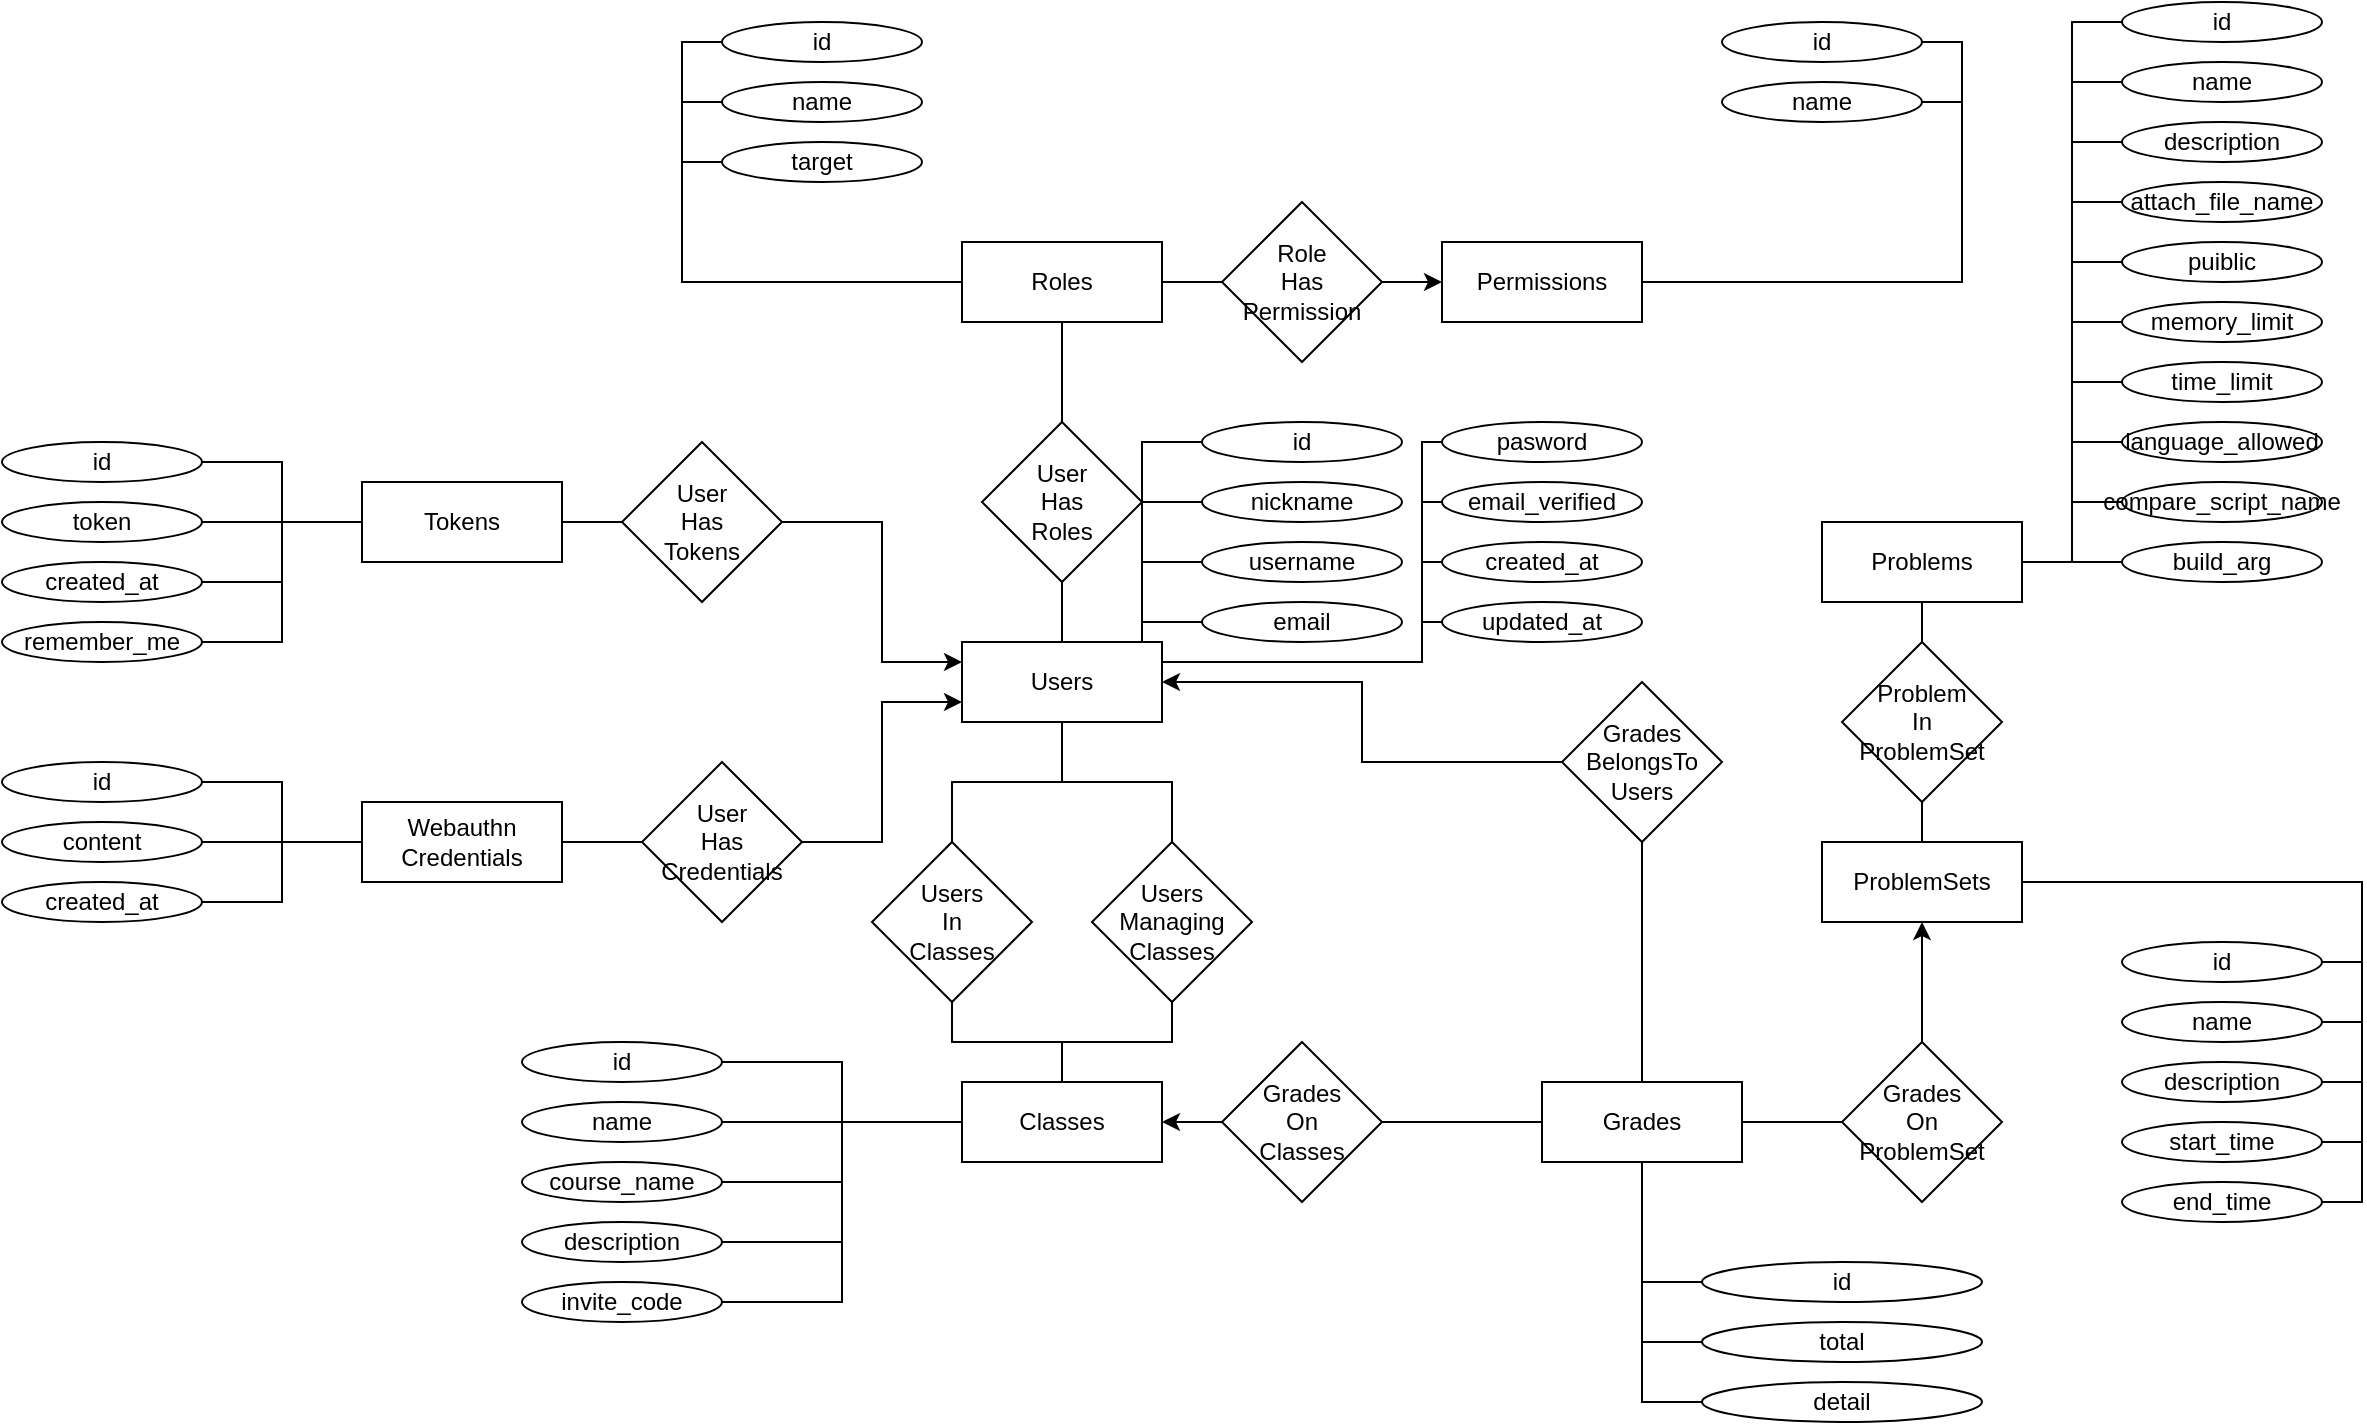 <mxfile version="15.7.3" type="device"><diagram id="7ElkPXCqsw9GalQeH-A1" name="Page-1"><mxGraphModel dx="1417" dy="912" grid="1" gridSize="10" guides="1" tooltips="1" connect="1" arrows="1" fold="1" page="1" pageScale="1" pageWidth="827" pageHeight="1169" math="0" shadow="0"><root><mxCell id="0"/><mxCell id="1" parent="0"/><mxCell id="OYt9u_9xjLAlxOfr2Ssf-31" style="edgeStyle=orthogonalEdgeStyle;rounded=0;orthogonalLoop=1;jettySize=auto;html=1;endArrow=none;endFill=0;" parent="1" source="OYt9u_9xjLAlxOfr2Ssf-1" target="OYt9u_9xjLAlxOfr2Ssf-29" edge="1"><mxGeometry relative="1" as="geometry"/></mxCell><mxCell id="OYt9u_9xjLAlxOfr2Ssf-32" style="edgeStyle=orthogonalEdgeStyle;rounded=0;orthogonalLoop=1;jettySize=auto;html=1;endArrow=none;endFill=0;" parent="1" source="OYt9u_9xjLAlxOfr2Ssf-1" target="OYt9u_9xjLAlxOfr2Ssf-30" edge="1"><mxGeometry relative="1" as="geometry"/></mxCell><mxCell id="OYt9u_9xjLAlxOfr2Ssf-41" style="edgeStyle=orthogonalEdgeStyle;rounded=0;orthogonalLoop=1;jettySize=auto;html=1;endArrow=none;endFill=0;" parent="1" source="OYt9u_9xjLAlxOfr2Ssf-1" target="OYt9u_9xjLAlxOfr2Ssf-12" edge="1"><mxGeometry relative="1" as="geometry"/></mxCell><mxCell id="OYt9u_9xjLAlxOfr2Ssf-44" style="edgeStyle=orthogonalEdgeStyle;rounded=0;orthogonalLoop=1;jettySize=auto;html=1;entryX=1;entryY=0.5;entryDx=0;entryDy=0;endArrow=none;endFill=0;exitX=1;exitY=0.75;exitDx=0;exitDy=0;startArrow=classic;startFill=1;" parent="1" source="OYt9u_9xjLAlxOfr2Ssf-1" target="OYt9u_9xjLAlxOfr2Ssf-19" edge="1"><mxGeometry relative="1" as="geometry"><Array as="points"><mxPoint x="610" y="370"/><mxPoint x="610" y="300"/></Array></mxGeometry></mxCell><mxCell id="OYt9u_9xjLAlxOfr2Ssf-45" style="edgeStyle=orthogonalEdgeStyle;rounded=0;orthogonalLoop=1;jettySize=auto;html=1;entryX=1;entryY=0.5;entryDx=0;entryDy=0;endArrow=none;endFill=0;startArrow=classic;startFill=1;" parent="1" source="OYt9u_9xjLAlxOfr2Ssf-1" target="OYt9u_9xjLAlxOfr2Ssf-20" edge="1"><mxGeometry relative="1" as="geometry"><Array as="points"><mxPoint x="610" y="390"/><mxPoint x="610" y="460"/></Array></mxGeometry></mxCell><mxCell id="OYt9u_9xjLAlxOfr2Ssf-47" style="edgeStyle=orthogonalEdgeStyle;rounded=0;orthogonalLoop=1;jettySize=auto;html=1;startArrow=classic;startFill=1;endArrow=none;endFill=0;" parent="1" source="OYt9u_9xjLAlxOfr2Ssf-1" target="OYt9u_9xjLAlxOfr2Ssf-17" edge="1"><mxGeometry relative="1" as="geometry"/></mxCell><mxCell id="OYt9u_9xjLAlxOfr2Ssf-1" value="Users" style="rounded=0;whiteSpace=wrap;html=1;direction=west;" parent="1" vertex="1"><mxGeometry x="650" y="360" width="100" height="40" as="geometry"/></mxCell><mxCell id="OYt9u_9xjLAlxOfr2Ssf-28" style="edgeStyle=orthogonalEdgeStyle;rounded=0;orthogonalLoop=1;jettySize=auto;html=1;endArrow=none;endFill=0;startArrow=classic;startFill=1;" parent="1" source="OYt9u_9xjLAlxOfr2Ssf-2" target="OYt9u_9xjLAlxOfr2Ssf-16" edge="1"><mxGeometry relative="1" as="geometry"/></mxCell><mxCell id="OYt9u_9xjLAlxOfr2Ssf-2" value="Classes" style="rounded=0;whiteSpace=wrap;html=1;" parent="1" vertex="1"><mxGeometry x="650" y="580" width="100" height="40" as="geometry"/></mxCell><mxCell id="OYt9u_9xjLAlxOfr2Ssf-25" style="edgeStyle=orthogonalEdgeStyle;rounded=0;orthogonalLoop=1;jettySize=auto;html=1;endArrow=none;endFill=0;startArrow=classic;startFill=1;" parent="1" source="OYt9u_9xjLAlxOfr2Ssf-3" target="OYt9u_9xjLAlxOfr2Ssf-15" edge="1"><mxGeometry relative="1" as="geometry"/></mxCell><mxCell id="OYt9u_9xjLAlxOfr2Ssf-122" style="edgeStyle=orthogonalEdgeStyle;rounded=0;orthogonalLoop=1;jettySize=auto;html=1;entryX=0;entryY=0.5;entryDx=0;entryDy=0;startArrow=none;startFill=0;endArrow=none;endFill=0;" parent="1" source="OYt9u_9xjLAlxOfr2Ssf-3" target="OYt9u_9xjLAlxOfr2Ssf-114" edge="1"><mxGeometry relative="1" as="geometry"/></mxCell><mxCell id="OYt9u_9xjLAlxOfr2Ssf-123" style="edgeStyle=orthogonalEdgeStyle;rounded=0;orthogonalLoop=1;jettySize=auto;html=1;entryX=0;entryY=0.5;entryDx=0;entryDy=0;startArrow=none;startFill=0;endArrow=none;endFill=0;" parent="1" source="OYt9u_9xjLAlxOfr2Ssf-3" target="OYt9u_9xjLAlxOfr2Ssf-115" edge="1"><mxGeometry relative="1" as="geometry"/></mxCell><mxCell id="OYt9u_9xjLAlxOfr2Ssf-124" style="edgeStyle=orthogonalEdgeStyle;rounded=0;orthogonalLoop=1;jettySize=auto;html=1;entryX=0;entryY=0.5;entryDx=0;entryDy=0;startArrow=none;startFill=0;endArrow=none;endFill=0;" parent="1" source="OYt9u_9xjLAlxOfr2Ssf-3" target="OYt9u_9xjLAlxOfr2Ssf-117" edge="1"><mxGeometry relative="1" as="geometry"/></mxCell><mxCell id="OYt9u_9xjLAlxOfr2Ssf-125" style="edgeStyle=orthogonalEdgeStyle;rounded=0;orthogonalLoop=1;jettySize=auto;html=1;entryX=0;entryY=0.5;entryDx=0;entryDy=0;startArrow=none;startFill=0;endArrow=none;endFill=0;" parent="1" source="OYt9u_9xjLAlxOfr2Ssf-3" target="OYt9u_9xjLAlxOfr2Ssf-118" edge="1"><mxGeometry relative="1" as="geometry"/></mxCell><mxCell id="OYt9u_9xjLAlxOfr2Ssf-126" style="edgeStyle=orthogonalEdgeStyle;rounded=0;orthogonalLoop=1;jettySize=auto;html=1;entryX=0;entryY=0.5;entryDx=0;entryDy=0;startArrow=none;startFill=0;endArrow=none;endFill=0;" parent="1" source="OYt9u_9xjLAlxOfr2Ssf-3" target="OYt9u_9xjLAlxOfr2Ssf-121" edge="1"><mxGeometry relative="1" as="geometry"/></mxCell><mxCell id="OYt9u_9xjLAlxOfr2Ssf-3" value="ProblemSets" style="rounded=0;whiteSpace=wrap;html=1;" parent="1" vertex="1"><mxGeometry x="1080" y="460" width="100" height="40" as="geometry"/></mxCell><mxCell id="OYt9u_9xjLAlxOfr2Ssf-42" style="edgeStyle=orthogonalEdgeStyle;rounded=0;orthogonalLoop=1;jettySize=auto;html=1;endArrow=none;endFill=0;" parent="1" source="OYt9u_9xjLAlxOfr2Ssf-4" target="OYt9u_9xjLAlxOfr2Ssf-13" edge="1"><mxGeometry relative="1" as="geometry"/></mxCell><mxCell id="OYt9u_9xjLAlxOfr2Ssf-65" style="edgeStyle=orthogonalEdgeStyle;rounded=0;orthogonalLoop=1;jettySize=auto;html=1;entryX=1;entryY=0.5;entryDx=0;entryDy=0;startArrow=none;startFill=0;endArrow=none;endFill=0;" parent="1" source="OYt9u_9xjLAlxOfr2Ssf-4" target="OYt9u_9xjLAlxOfr2Ssf-62" edge="1"><mxGeometry relative="1" as="geometry"/></mxCell><mxCell id="OYt9u_9xjLAlxOfr2Ssf-66" style="edgeStyle=orthogonalEdgeStyle;rounded=0;orthogonalLoop=1;jettySize=auto;html=1;entryX=1;entryY=0.5;entryDx=0;entryDy=0;startArrow=none;startFill=0;endArrow=none;endFill=0;" parent="1" source="OYt9u_9xjLAlxOfr2Ssf-4" target="OYt9u_9xjLAlxOfr2Ssf-63" edge="1"><mxGeometry relative="1" as="geometry"/></mxCell><mxCell id="OYt9u_9xjLAlxOfr2Ssf-67" style="edgeStyle=orthogonalEdgeStyle;rounded=0;orthogonalLoop=1;jettySize=auto;html=1;entryX=1;entryY=0.5;entryDx=0;entryDy=0;startArrow=none;startFill=0;endArrow=none;endFill=0;" parent="1" source="OYt9u_9xjLAlxOfr2Ssf-4" target="OYt9u_9xjLAlxOfr2Ssf-64" edge="1"><mxGeometry relative="1" as="geometry"/></mxCell><mxCell id="OYt9u_9xjLAlxOfr2Ssf-4" value="Roles" style="rounded=0;whiteSpace=wrap;html=1;" parent="1" vertex="1"><mxGeometry x="650" y="160" width="100" height="40" as="geometry"/></mxCell><mxCell id="OYt9u_9xjLAlxOfr2Ssf-73" style="edgeStyle=orthogonalEdgeStyle;rounded=0;orthogonalLoop=1;jettySize=auto;html=1;entryX=0;entryY=0.5;entryDx=0;entryDy=0;startArrow=none;startFill=0;endArrow=none;endFill=0;" parent="1" source="OYt9u_9xjLAlxOfr2Ssf-5" target="OYt9u_9xjLAlxOfr2Ssf-68" edge="1"><mxGeometry relative="1" as="geometry"/></mxCell><mxCell id="OYt9u_9xjLAlxOfr2Ssf-74" style="edgeStyle=orthogonalEdgeStyle;rounded=0;orthogonalLoop=1;jettySize=auto;html=1;entryX=0;entryY=0.5;entryDx=0;entryDy=0;startArrow=none;startFill=0;endArrow=none;endFill=0;" parent="1" source="OYt9u_9xjLAlxOfr2Ssf-5" target="OYt9u_9xjLAlxOfr2Ssf-69" edge="1"><mxGeometry relative="1" as="geometry"/></mxCell><mxCell id="OYt9u_9xjLAlxOfr2Ssf-5" value="Permissions" style="rounded=0;whiteSpace=wrap;html=1;" parent="1" vertex="1"><mxGeometry x="890" y="160" width="100" height="40" as="geometry"/></mxCell><mxCell id="OYt9u_9xjLAlxOfr2Ssf-54" style="edgeStyle=orthogonalEdgeStyle;rounded=0;orthogonalLoop=1;jettySize=auto;html=1;startArrow=none;startFill=0;endArrow=none;endFill=0;" parent="1" source="OYt9u_9xjLAlxOfr2Ssf-6" target="OYt9u_9xjLAlxOfr2Ssf-50" edge="1"><mxGeometry relative="1" as="geometry"/></mxCell><mxCell id="OYt9u_9xjLAlxOfr2Ssf-6" value="Tokens" style="rounded=0;whiteSpace=wrap;html=1;" parent="1" vertex="1"><mxGeometry x="350" y="280" width="100" height="40" as="geometry"/></mxCell><mxCell id="OYt9u_9xjLAlxOfr2Ssf-7" value="Webauthn Credentials" style="rounded=0;whiteSpace=wrap;html=1;" parent="1" vertex="1"><mxGeometry x="350" y="440" width="100" height="40" as="geometry"/></mxCell><mxCell id="OYt9u_9xjLAlxOfr2Ssf-8" value="Grades" style="rounded=0;whiteSpace=wrap;html=1;" parent="1" vertex="1"><mxGeometry x="940" y="580" width="100" height="40" as="geometry"/></mxCell><mxCell id="OYt9u_9xjLAlxOfr2Ssf-11" value="Problems" style="rounded=0;whiteSpace=wrap;html=1;" parent="1" vertex="1"><mxGeometry x="1080" y="300" width="100" height="40" as="geometry"/></mxCell><mxCell id="OYt9u_9xjLAlxOfr2Ssf-40" style="edgeStyle=orthogonalEdgeStyle;rounded=0;orthogonalLoop=1;jettySize=auto;html=1;endArrow=none;endFill=0;" parent="1" source="OYt9u_9xjLAlxOfr2Ssf-12" target="OYt9u_9xjLAlxOfr2Ssf-4" edge="1"><mxGeometry relative="1" as="geometry"/></mxCell><mxCell id="OYt9u_9xjLAlxOfr2Ssf-12" value="User&lt;br&gt;Has&lt;br&gt;Roles" style="rhombus;whiteSpace=wrap;html=1;" parent="1" vertex="1"><mxGeometry x="660" y="250" width="80" height="80" as="geometry"/></mxCell><mxCell id="OYt9u_9xjLAlxOfr2Ssf-43" style="edgeStyle=orthogonalEdgeStyle;rounded=0;orthogonalLoop=1;jettySize=auto;html=1;endArrow=classic;endFill=1;" parent="1" source="OYt9u_9xjLAlxOfr2Ssf-13" target="OYt9u_9xjLAlxOfr2Ssf-5" edge="1"><mxGeometry relative="1" as="geometry"/></mxCell><mxCell id="OYt9u_9xjLAlxOfr2Ssf-13" value="Role&lt;br&gt;Has&lt;br&gt;Permission" style="rhombus;whiteSpace=wrap;html=1;" parent="1" vertex="1"><mxGeometry x="780" y="140" width="80" height="80" as="geometry"/></mxCell><mxCell id="OYt9u_9xjLAlxOfr2Ssf-22" style="edgeStyle=orthogonalEdgeStyle;rounded=0;orthogonalLoop=1;jettySize=auto;html=1;exitX=0.5;exitY=0;exitDx=0;exitDy=0;entryX=0.5;entryY=1;entryDx=0;entryDy=0;strokeColor=none;endArrow=none;endFill=0;" parent="1" source="OYt9u_9xjLAlxOfr2Ssf-14" target="OYt9u_9xjLAlxOfr2Ssf-11" edge="1"><mxGeometry relative="1" as="geometry"/></mxCell><mxCell id="OYt9u_9xjLAlxOfr2Ssf-23" style="edgeStyle=orthogonalEdgeStyle;rounded=0;orthogonalLoop=1;jettySize=auto;html=1;endArrow=none;endFill=0;" parent="1" source="OYt9u_9xjLAlxOfr2Ssf-14" target="OYt9u_9xjLAlxOfr2Ssf-11" edge="1"><mxGeometry relative="1" as="geometry"/></mxCell><mxCell id="OYt9u_9xjLAlxOfr2Ssf-24" style="edgeStyle=orthogonalEdgeStyle;rounded=0;orthogonalLoop=1;jettySize=auto;html=1;endArrow=none;endFill=0;" parent="1" source="OYt9u_9xjLAlxOfr2Ssf-14" target="OYt9u_9xjLAlxOfr2Ssf-3" edge="1"><mxGeometry relative="1" as="geometry"/></mxCell><mxCell id="OYt9u_9xjLAlxOfr2Ssf-14" value="Problem&lt;br&gt;In&lt;br&gt;ProblemSet" style="rhombus;whiteSpace=wrap;html=1;" parent="1" vertex="1"><mxGeometry x="1090" y="360" width="80" height="80" as="geometry"/></mxCell><mxCell id="OYt9u_9xjLAlxOfr2Ssf-26" style="edgeStyle=orthogonalEdgeStyle;rounded=0;orthogonalLoop=1;jettySize=auto;html=1;endArrow=none;endFill=0;entryX=1;entryY=0.5;entryDx=0;entryDy=0;" parent="1" source="OYt9u_9xjLAlxOfr2Ssf-15" target="OYt9u_9xjLAlxOfr2Ssf-8" edge="1"><mxGeometry relative="1" as="geometry"><mxPoint x="1080" y="600" as="targetPoint"/></mxGeometry></mxCell><mxCell id="OYt9u_9xjLAlxOfr2Ssf-15" value="Grades&lt;br&gt;On&lt;br&gt;ProblemSet" style="rhombus;whiteSpace=wrap;html=1;" parent="1" vertex="1"><mxGeometry x="1090" y="560" width="80" height="80" as="geometry"/></mxCell><mxCell id="OYt9u_9xjLAlxOfr2Ssf-27" style="edgeStyle=orthogonalEdgeStyle;rounded=0;orthogonalLoop=1;jettySize=auto;html=1;endArrow=none;endFill=0;" parent="1" source="OYt9u_9xjLAlxOfr2Ssf-16" target="OYt9u_9xjLAlxOfr2Ssf-8" edge="1"><mxGeometry relative="1" as="geometry"/></mxCell><mxCell id="OYt9u_9xjLAlxOfr2Ssf-16" value="Grades&lt;br&gt;On&lt;br&gt;Classes" style="rhombus;whiteSpace=wrap;html=1;" parent="1" vertex="1"><mxGeometry x="780" y="560" width="80" height="80" as="geometry"/></mxCell><mxCell id="OYt9u_9xjLAlxOfr2Ssf-36" style="edgeStyle=orthogonalEdgeStyle;rounded=0;orthogonalLoop=1;jettySize=auto;html=1;endArrow=none;endFill=0;" parent="1" source="OYt9u_9xjLAlxOfr2Ssf-17" target="OYt9u_9xjLAlxOfr2Ssf-8" edge="1"><mxGeometry relative="1" as="geometry"/></mxCell><mxCell id="OYt9u_9xjLAlxOfr2Ssf-17" value="Grades&lt;br&gt;BelongsTo&lt;br&gt;Users" style="rhombus;whiteSpace=wrap;html=1;" parent="1" vertex="1"><mxGeometry x="950" y="380" width="80" height="80" as="geometry"/></mxCell><mxCell id="OYt9u_9xjLAlxOfr2Ssf-38" style="edgeStyle=orthogonalEdgeStyle;rounded=0;orthogonalLoop=1;jettySize=auto;html=1;endArrow=none;endFill=0;" parent="1" source="OYt9u_9xjLAlxOfr2Ssf-19" target="OYt9u_9xjLAlxOfr2Ssf-6" edge="1"><mxGeometry relative="1" as="geometry"/></mxCell><mxCell id="OYt9u_9xjLAlxOfr2Ssf-19" value="User&lt;br&gt;Has&lt;br&gt;Tokens" style="rhombus;whiteSpace=wrap;html=1;" parent="1" vertex="1"><mxGeometry x="480" y="260" width="80" height="80" as="geometry"/></mxCell><mxCell id="OYt9u_9xjLAlxOfr2Ssf-39" style="edgeStyle=orthogonalEdgeStyle;rounded=0;orthogonalLoop=1;jettySize=auto;html=1;endArrow=none;endFill=0;" parent="1" source="OYt9u_9xjLAlxOfr2Ssf-20" target="OYt9u_9xjLAlxOfr2Ssf-7" edge="1"><mxGeometry relative="1" as="geometry"/></mxCell><mxCell id="OYt9u_9xjLAlxOfr2Ssf-20" value="User&lt;br&gt;Has&lt;br&gt;Credentials" style="rhombus;whiteSpace=wrap;html=1;" parent="1" vertex="1"><mxGeometry x="490" y="420" width="80" height="80" as="geometry"/></mxCell><mxCell id="OYt9u_9xjLAlxOfr2Ssf-33" style="edgeStyle=orthogonalEdgeStyle;rounded=0;orthogonalLoop=1;jettySize=auto;html=1;endArrow=none;endFill=0;" parent="1" source="OYt9u_9xjLAlxOfr2Ssf-29" target="OYt9u_9xjLAlxOfr2Ssf-2" edge="1"><mxGeometry relative="1" as="geometry"/></mxCell><mxCell id="OYt9u_9xjLAlxOfr2Ssf-29" value="Users&lt;br&gt;In&lt;br&gt;Classes" style="rhombus;whiteSpace=wrap;html=1;" parent="1" vertex="1"><mxGeometry x="605" y="460" width="80" height="80" as="geometry"/></mxCell><mxCell id="OYt9u_9xjLAlxOfr2Ssf-34" style="edgeStyle=orthogonalEdgeStyle;rounded=0;orthogonalLoop=1;jettySize=auto;html=1;endArrow=none;endFill=0;" parent="1" source="OYt9u_9xjLAlxOfr2Ssf-30" target="OYt9u_9xjLAlxOfr2Ssf-2" edge="1"><mxGeometry relative="1" as="geometry"/></mxCell><mxCell id="OYt9u_9xjLAlxOfr2Ssf-30" value="Users&lt;br&gt;Managing&lt;br&gt;Classes" style="rhombus;whiteSpace=wrap;html=1;" parent="1" vertex="1"><mxGeometry x="715" y="460" width="80" height="80" as="geometry"/></mxCell><mxCell id="OYt9u_9xjLAlxOfr2Ssf-83" style="edgeStyle=orthogonalEdgeStyle;rounded=0;orthogonalLoop=1;jettySize=auto;html=1;startArrow=none;startFill=0;endArrow=none;endFill=0;entryX=0.1;entryY=1;entryDx=0;entryDy=0;entryPerimeter=0;" parent="1" source="OYt9u_9xjLAlxOfr2Ssf-75" target="OYt9u_9xjLAlxOfr2Ssf-1" edge="1"><mxGeometry relative="1" as="geometry"><mxPoint x="743" y="361" as="targetPoint"/></mxGeometry></mxCell><mxCell id="OYt9u_9xjLAlxOfr2Ssf-86" style="edgeStyle=orthogonalEdgeStyle;rounded=0;orthogonalLoop=1;jettySize=auto;html=1;entryX=0.1;entryY=1.1;entryDx=0;entryDy=0;entryPerimeter=0;startArrow=none;startFill=0;endArrow=none;endFill=0;" parent="1" source="OYt9u_9xjLAlxOfr2Ssf-76" target="OYt9u_9xjLAlxOfr2Ssf-1" edge="1"><mxGeometry relative="1" as="geometry"/></mxCell><mxCell id="OYt9u_9xjLAlxOfr2Ssf-85" style="edgeStyle=orthogonalEdgeStyle;rounded=0;orthogonalLoop=1;jettySize=auto;html=1;entryX=0.1;entryY=1;entryDx=0;entryDy=0;entryPerimeter=0;startArrow=none;startFill=0;endArrow=none;endFill=0;" parent="1" source="OYt9u_9xjLAlxOfr2Ssf-77" target="OYt9u_9xjLAlxOfr2Ssf-1" edge="1"><mxGeometry relative="1" as="geometry"/></mxCell><mxCell id="OYt9u_9xjLAlxOfr2Ssf-87" style="edgeStyle=orthogonalEdgeStyle;rounded=0;orthogonalLoop=1;jettySize=auto;html=1;entryX=0.1;entryY=1.05;entryDx=0;entryDy=0;entryPerimeter=0;startArrow=none;startFill=0;endArrow=none;endFill=0;" parent="1" source="OYt9u_9xjLAlxOfr2Ssf-78" target="OYt9u_9xjLAlxOfr2Ssf-1" edge="1"><mxGeometry relative="1" as="geometry"><Array as="points"><mxPoint x="740" y="350"/></Array></mxGeometry></mxCell><mxCell id="OYt9u_9xjLAlxOfr2Ssf-92" style="edgeStyle=orthogonalEdgeStyle;rounded=0;orthogonalLoop=1;jettySize=auto;html=1;entryX=0;entryY=0.75;entryDx=0;entryDy=0;startArrow=none;startFill=0;endArrow=none;endFill=0;" parent="1" source="OYt9u_9xjLAlxOfr2Ssf-79" target="OYt9u_9xjLAlxOfr2Ssf-1" edge="1"><mxGeometry relative="1" as="geometry"><Array as="points"><mxPoint x="880" y="260"/><mxPoint x="880" y="370"/></Array></mxGeometry></mxCell><mxCell id="OYt9u_9xjLAlxOfr2Ssf-91" style="edgeStyle=orthogonalEdgeStyle;rounded=0;orthogonalLoop=1;jettySize=auto;html=1;entryX=0;entryY=0.75;entryDx=0;entryDy=0;startArrow=none;startFill=0;endArrow=none;endFill=0;" parent="1" source="OYt9u_9xjLAlxOfr2Ssf-80" target="OYt9u_9xjLAlxOfr2Ssf-1" edge="1"><mxGeometry relative="1" as="geometry"><Array as="points"><mxPoint x="880" y="290"/><mxPoint x="880" y="370"/></Array></mxGeometry></mxCell><mxCell id="OYt9u_9xjLAlxOfr2Ssf-94" style="edgeStyle=orthogonalEdgeStyle;rounded=0;orthogonalLoop=1;jettySize=auto;html=1;entryX=0;entryY=0.75;entryDx=0;entryDy=0;startArrow=none;startFill=0;endArrow=none;endFill=0;" parent="1" source="OYt9u_9xjLAlxOfr2Ssf-81" target="OYt9u_9xjLAlxOfr2Ssf-1" edge="1"><mxGeometry relative="1" as="geometry"><Array as="points"><mxPoint x="880" y="320"/><mxPoint x="880" y="370"/></Array></mxGeometry></mxCell><mxCell id="OYt9u_9xjLAlxOfr2Ssf-95" style="edgeStyle=orthogonalEdgeStyle;rounded=0;orthogonalLoop=1;jettySize=auto;html=1;entryX=0;entryY=0.75;entryDx=0;entryDy=0;startArrow=none;startFill=0;endArrow=none;endFill=0;" parent="1" source="OYt9u_9xjLAlxOfr2Ssf-82" target="OYt9u_9xjLAlxOfr2Ssf-1" edge="1"><mxGeometry relative="1" as="geometry"><Array as="points"><mxPoint x="880" y="350"/><mxPoint x="880" y="370"/></Array></mxGeometry></mxCell><mxCell id="OYt9u_9xjLAlxOfr2Ssf-103" style="edgeStyle=orthogonalEdgeStyle;rounded=0;orthogonalLoop=1;jettySize=auto;html=1;startArrow=none;startFill=0;endArrow=none;endFill=0;" parent="1" source="OYt9u_9xjLAlxOfr2Ssf-97" target="OYt9u_9xjLAlxOfr2Ssf-2" edge="1"><mxGeometry relative="1" as="geometry"/></mxCell><mxCell id="OYt9u_9xjLAlxOfr2Ssf-104" style="edgeStyle=orthogonalEdgeStyle;rounded=0;orthogonalLoop=1;jettySize=auto;html=1;startArrow=none;startFill=0;endArrow=none;endFill=0;" parent="1" source="OYt9u_9xjLAlxOfr2Ssf-98" target="OYt9u_9xjLAlxOfr2Ssf-2" edge="1"><mxGeometry relative="1" as="geometry"/></mxCell><mxCell id="OYt9u_9xjLAlxOfr2Ssf-111" style="edgeStyle=orthogonalEdgeStyle;rounded=0;orthogonalLoop=1;jettySize=auto;html=1;exitX=1;exitY=0.5;exitDx=0;exitDy=0;entryX=0.5;entryY=1;entryDx=0;entryDy=0;startArrow=none;startFill=0;endArrow=none;endFill=0;" parent="1" source="OYt9u_9xjLAlxOfr2Ssf-107" target="OYt9u_9xjLAlxOfr2Ssf-8" edge="1"><mxGeometry relative="1" as="geometry"/></mxCell><mxCell id="OYt9u_9xjLAlxOfr2Ssf-112" style="edgeStyle=orthogonalEdgeStyle;rounded=0;orthogonalLoop=1;jettySize=auto;html=1;exitX=1;exitY=0.5;exitDx=0;exitDy=0;entryX=0.5;entryY=1;entryDx=0;entryDy=0;startArrow=none;startFill=0;endArrow=none;endFill=0;" parent="1" source="OYt9u_9xjLAlxOfr2Ssf-108" target="OYt9u_9xjLAlxOfr2Ssf-8" edge="1"><mxGeometry relative="1" as="geometry"/></mxCell><mxCell id="OYt9u_9xjLAlxOfr2Ssf-113" style="edgeStyle=orthogonalEdgeStyle;rounded=0;orthogonalLoop=1;jettySize=auto;html=1;exitX=1;exitY=0.5;exitDx=0;exitDy=0;startArrow=none;startFill=0;endArrow=none;endFill=0;" parent="1" source="OYt9u_9xjLAlxOfr2Ssf-109" target="OYt9u_9xjLAlxOfr2Ssf-8" edge="1"><mxGeometry relative="1" as="geometry"/></mxCell><mxCell id="OYt9u_9xjLAlxOfr2Ssf-150" style="edgeStyle=orthogonalEdgeStyle;rounded=0;orthogonalLoop=1;jettySize=auto;html=1;entryX=1;entryY=0.5;entryDx=0;entryDy=0;startArrow=none;startFill=0;endArrow=none;endFill=0;" parent="1" source="OYt9u_9xjLAlxOfr2Ssf-127" target="OYt9u_9xjLAlxOfr2Ssf-11" edge="1"><mxGeometry relative="1" as="geometry"/></mxCell><mxCell id="OYt9u_9xjLAlxOfr2Ssf-127" value="id" style="ellipse;whiteSpace=wrap;html=1;aspect=fixed;" parent="1" vertex="1"><mxGeometry x="1230" y="40" width="100" height="20" as="geometry"/></mxCell><mxCell id="OYt9u_9xjLAlxOfr2Ssf-159" style="edgeStyle=orthogonalEdgeStyle;rounded=0;orthogonalLoop=1;jettySize=auto;html=1;entryX=1;entryY=0.5;entryDx=0;entryDy=0;startArrow=none;startFill=0;endArrow=none;endFill=0;" parent="1" source="OYt9u_9xjLAlxOfr2Ssf-128" target="OYt9u_9xjLAlxOfr2Ssf-11" edge="1"><mxGeometry relative="1" as="geometry"/></mxCell><mxCell id="OYt9u_9xjLAlxOfr2Ssf-128" value="name" style="ellipse;whiteSpace=wrap;html=1;aspect=fixed;" parent="1" vertex="1"><mxGeometry x="1230" y="70" width="100" height="20" as="geometry"/></mxCell><mxCell id="OYt9u_9xjLAlxOfr2Ssf-158" style="edgeStyle=orthogonalEdgeStyle;rounded=0;orthogonalLoop=1;jettySize=auto;html=1;entryX=1;entryY=0.5;entryDx=0;entryDy=0;startArrow=none;startFill=0;endArrow=none;endFill=0;" parent="1" source="OYt9u_9xjLAlxOfr2Ssf-129" target="OYt9u_9xjLAlxOfr2Ssf-11" edge="1"><mxGeometry relative="1" as="geometry"/></mxCell><mxCell id="OYt9u_9xjLAlxOfr2Ssf-129" value="description" style="ellipse;whiteSpace=wrap;html=1;aspect=fixed;" parent="1" vertex="1"><mxGeometry x="1230" y="100" width="100" height="20" as="geometry"/></mxCell><mxCell id="OYt9u_9xjLAlxOfr2Ssf-141" style="edgeStyle=orthogonalEdgeStyle;rounded=0;orthogonalLoop=1;jettySize=auto;html=1;entryX=0;entryY=0.5;entryDx=0;entryDy=0;startArrow=none;startFill=0;endArrow=none;endFill=0;" parent="1" source="OYt9u_9xjLAlxOfr2Ssf-48" target="OYt9u_9xjLAlxOfr2Ssf-6" edge="1"><mxGeometry relative="1" as="geometry"/></mxCell><mxCell id="OYt9u_9xjLAlxOfr2Ssf-48" value="id" style="ellipse;whiteSpace=wrap;html=1;aspect=fixed;direction=west;" parent="1" vertex="1"><mxGeometry x="170" y="260" width="100" height="20" as="geometry"/></mxCell><mxCell id="OYt9u_9xjLAlxOfr2Ssf-50" value="token" style="ellipse;whiteSpace=wrap;html=1;aspect=fixed;direction=west;" parent="1" vertex="1"><mxGeometry x="170" y="290" width="100" height="20" as="geometry"/></mxCell><mxCell id="OYt9u_9xjLAlxOfr2Ssf-142" style="edgeStyle=orthogonalEdgeStyle;rounded=0;orthogonalLoop=1;jettySize=auto;html=1;entryX=0;entryY=0.5;entryDx=0;entryDy=0;startArrow=none;startFill=0;endArrow=none;endFill=0;" parent="1" source="OYt9u_9xjLAlxOfr2Ssf-51" target="OYt9u_9xjLAlxOfr2Ssf-6" edge="1"><mxGeometry relative="1" as="geometry"/></mxCell><mxCell id="OYt9u_9xjLAlxOfr2Ssf-51" value="created_at" style="ellipse;whiteSpace=wrap;html=1;aspect=fixed;direction=west;" parent="1" vertex="1"><mxGeometry x="170" y="320" width="100" height="20" as="geometry"/></mxCell><mxCell id="OYt9u_9xjLAlxOfr2Ssf-143" style="edgeStyle=orthogonalEdgeStyle;rounded=0;orthogonalLoop=1;jettySize=auto;html=1;startArrow=none;startFill=0;endArrow=none;endFill=0;" parent="1" source="OYt9u_9xjLAlxOfr2Ssf-59" target="OYt9u_9xjLAlxOfr2Ssf-7" edge="1"><mxGeometry relative="1" as="geometry"/></mxCell><mxCell id="OYt9u_9xjLAlxOfr2Ssf-59" value="id" style="ellipse;whiteSpace=wrap;html=1;aspect=fixed;direction=west;" parent="1" vertex="1"><mxGeometry x="170" y="420" width="100" height="20" as="geometry"/></mxCell><mxCell id="OYt9u_9xjLAlxOfr2Ssf-144" style="edgeStyle=orthogonalEdgeStyle;rounded=0;orthogonalLoop=1;jettySize=auto;html=1;startArrow=none;startFill=0;endArrow=none;endFill=0;" parent="1" source="OYt9u_9xjLAlxOfr2Ssf-60" target="OYt9u_9xjLAlxOfr2Ssf-7" edge="1"><mxGeometry relative="1" as="geometry"/></mxCell><mxCell id="OYt9u_9xjLAlxOfr2Ssf-60" value="content" style="ellipse;whiteSpace=wrap;html=1;aspect=fixed;direction=west;" parent="1" vertex="1"><mxGeometry x="170" y="450" width="100" height="20" as="geometry"/></mxCell><mxCell id="OYt9u_9xjLAlxOfr2Ssf-145" style="edgeStyle=orthogonalEdgeStyle;rounded=0;orthogonalLoop=1;jettySize=auto;html=1;entryX=0;entryY=0.5;entryDx=0;entryDy=0;startArrow=none;startFill=0;endArrow=none;endFill=0;" parent="1" source="OYt9u_9xjLAlxOfr2Ssf-61" target="OYt9u_9xjLAlxOfr2Ssf-7" edge="1"><mxGeometry relative="1" as="geometry"/></mxCell><mxCell id="OYt9u_9xjLAlxOfr2Ssf-61" value="created_at" style="ellipse;whiteSpace=wrap;html=1;aspect=fixed;direction=west;" parent="1" vertex="1"><mxGeometry x="170" y="480" width="100" height="20" as="geometry"/></mxCell><mxCell id="OYt9u_9xjLAlxOfr2Ssf-62" value="id" style="ellipse;whiteSpace=wrap;html=1;aspect=fixed;direction=west;" parent="1" vertex="1"><mxGeometry x="530" y="50" width="100" height="20" as="geometry"/></mxCell><mxCell id="OYt9u_9xjLAlxOfr2Ssf-63" value="name" style="ellipse;whiteSpace=wrap;html=1;aspect=fixed;direction=west;" parent="1" vertex="1"><mxGeometry x="530" y="80" width="100" height="20" as="geometry"/></mxCell><mxCell id="OYt9u_9xjLAlxOfr2Ssf-64" value="target" style="ellipse;whiteSpace=wrap;html=1;aspect=fixed;direction=west;" parent="1" vertex="1"><mxGeometry x="530" y="110" width="100" height="20" as="geometry"/></mxCell><mxCell id="OYt9u_9xjLAlxOfr2Ssf-68" value="id" style="ellipse;whiteSpace=wrap;html=1;aspect=fixed;direction=west;" parent="1" vertex="1"><mxGeometry x="1030" y="50" width="100" height="20" as="geometry"/></mxCell><mxCell id="OYt9u_9xjLAlxOfr2Ssf-69" value="name" style="ellipse;whiteSpace=wrap;html=1;aspect=fixed;direction=west;" parent="1" vertex="1"><mxGeometry x="1030" y="80" width="100" height="20" as="geometry"/></mxCell><mxCell id="OYt9u_9xjLAlxOfr2Ssf-75" value="id" style="ellipse;whiteSpace=wrap;html=1;aspect=fixed;direction=west;" parent="1" vertex="1"><mxGeometry x="770" y="250" width="100" height="20" as="geometry"/></mxCell><mxCell id="OYt9u_9xjLAlxOfr2Ssf-76" value="nickname" style="ellipse;whiteSpace=wrap;html=1;aspect=fixed;direction=west;" parent="1" vertex="1"><mxGeometry x="770" y="280" width="100" height="20" as="geometry"/></mxCell><mxCell id="OYt9u_9xjLAlxOfr2Ssf-77" value="username" style="ellipse;whiteSpace=wrap;html=1;aspect=fixed;direction=west;" parent="1" vertex="1"><mxGeometry x="770" y="310" width="100" height="20" as="geometry"/></mxCell><mxCell id="OYt9u_9xjLAlxOfr2Ssf-78" value="email" style="ellipse;whiteSpace=wrap;html=1;aspect=fixed;direction=west;" parent="1" vertex="1"><mxGeometry x="770" y="340" width="100" height="20" as="geometry"/></mxCell><mxCell id="OYt9u_9xjLAlxOfr2Ssf-79" value="pasword" style="ellipse;whiteSpace=wrap;html=1;aspect=fixed;direction=west;" parent="1" vertex="1"><mxGeometry x="890" y="250" width="100" height="20" as="geometry"/></mxCell><mxCell id="OYt9u_9xjLAlxOfr2Ssf-80" value="email_verified" style="ellipse;whiteSpace=wrap;html=1;aspect=fixed;direction=west;" parent="1" vertex="1"><mxGeometry x="890" y="280" width="100" height="20" as="geometry"/></mxCell><mxCell id="OYt9u_9xjLAlxOfr2Ssf-81" value="created_at" style="ellipse;whiteSpace=wrap;html=1;aspect=fixed;direction=west;" parent="1" vertex="1"><mxGeometry x="890" y="310" width="100" height="20" as="geometry"/></mxCell><mxCell id="OYt9u_9xjLAlxOfr2Ssf-82" value="updated_at" style="ellipse;whiteSpace=wrap;html=1;aspect=fixed;direction=west;" parent="1" vertex="1"><mxGeometry x="890" y="340" width="100" height="20" as="geometry"/></mxCell><mxCell id="OYt9u_9xjLAlxOfr2Ssf-148" style="edgeStyle=orthogonalEdgeStyle;rounded=0;orthogonalLoop=1;jettySize=auto;html=1;exitX=0;exitY=0.5;exitDx=0;exitDy=0;entryX=0;entryY=0.5;entryDx=0;entryDy=0;startArrow=none;startFill=0;endArrow=none;endFill=0;" parent="1" source="OYt9u_9xjLAlxOfr2Ssf-96" target="OYt9u_9xjLAlxOfr2Ssf-2" edge="1"><mxGeometry relative="1" as="geometry"/></mxCell><mxCell id="OYt9u_9xjLAlxOfr2Ssf-96" value="id" style="ellipse;whiteSpace=wrap;html=1;aspect=fixed;direction=west;" parent="1" vertex="1"><mxGeometry x="430" y="560" width="100" height="20" as="geometry"/></mxCell><mxCell id="OYt9u_9xjLAlxOfr2Ssf-97" value="name" style="ellipse;whiteSpace=wrap;html=1;aspect=fixed;direction=west;" parent="1" vertex="1"><mxGeometry x="430" y="590" width="100" height="20" as="geometry"/></mxCell><mxCell id="OYt9u_9xjLAlxOfr2Ssf-98" value="course_name" style="ellipse;whiteSpace=wrap;html=1;aspect=fixed;direction=west;" parent="1" vertex="1"><mxGeometry x="430" y="620" width="100" height="20" as="geometry"/></mxCell><mxCell id="OYt9u_9xjLAlxOfr2Ssf-147" style="edgeStyle=orthogonalEdgeStyle;rounded=0;orthogonalLoop=1;jettySize=auto;html=1;exitX=0;exitY=0.5;exitDx=0;exitDy=0;entryX=0;entryY=0.5;entryDx=0;entryDy=0;startArrow=none;startFill=0;endArrow=none;endFill=0;" parent="1" source="OYt9u_9xjLAlxOfr2Ssf-99" target="OYt9u_9xjLAlxOfr2Ssf-2" edge="1"><mxGeometry relative="1" as="geometry"/></mxCell><mxCell id="OYt9u_9xjLAlxOfr2Ssf-99" value="description" style="ellipse;whiteSpace=wrap;html=1;aspect=fixed;direction=west;" parent="1" vertex="1"><mxGeometry x="430" y="650" width="100" height="20" as="geometry"/></mxCell><mxCell id="OYt9u_9xjLAlxOfr2Ssf-146" style="edgeStyle=orthogonalEdgeStyle;rounded=0;orthogonalLoop=1;jettySize=auto;html=1;exitX=0;exitY=0.5;exitDx=0;exitDy=0;entryX=0;entryY=0.5;entryDx=0;entryDy=0;startArrow=none;startFill=0;endArrow=none;endFill=0;" parent="1" source="OYt9u_9xjLAlxOfr2Ssf-101" target="OYt9u_9xjLAlxOfr2Ssf-2" edge="1"><mxGeometry relative="1" as="geometry"/></mxCell><mxCell id="OYt9u_9xjLAlxOfr2Ssf-101" value="invite_code" style="ellipse;whiteSpace=wrap;html=1;aspect=fixed;direction=west;" parent="1" vertex="1"><mxGeometry x="430" y="680" width="100" height="20" as="geometry"/></mxCell><mxCell id="OYt9u_9xjLAlxOfr2Ssf-107" value="id" style="ellipse;whiteSpace=wrap;html=1;direction=west;" parent="1" vertex="1"><mxGeometry x="1020" y="670" width="140" height="20" as="geometry"/></mxCell><mxCell id="OYt9u_9xjLAlxOfr2Ssf-108" value="total" style="ellipse;whiteSpace=wrap;html=1;direction=west;" parent="1" vertex="1"><mxGeometry x="1020" y="700" width="140" height="20" as="geometry"/></mxCell><mxCell id="OYt9u_9xjLAlxOfr2Ssf-109" value="detail" style="ellipse;whiteSpace=wrap;html=1;direction=west;" parent="1" vertex="1"><mxGeometry x="1020" y="730" width="140" height="20" as="geometry"/></mxCell><mxCell id="OYt9u_9xjLAlxOfr2Ssf-114" value="id" style="ellipse;whiteSpace=wrap;html=1;aspect=fixed;direction=west;" parent="1" vertex="1"><mxGeometry x="1230" y="510" width="100" height="20" as="geometry"/></mxCell><mxCell id="OYt9u_9xjLAlxOfr2Ssf-115" value="name" style="ellipse;whiteSpace=wrap;html=1;aspect=fixed;direction=west;" parent="1" vertex="1"><mxGeometry x="1230" y="540" width="100" height="20" as="geometry"/></mxCell><mxCell id="OYt9u_9xjLAlxOfr2Ssf-117" value="description" style="ellipse;whiteSpace=wrap;html=1;aspect=fixed;direction=west;" parent="1" vertex="1"><mxGeometry x="1230" y="570" width="100" height="20" as="geometry"/></mxCell><mxCell id="OYt9u_9xjLAlxOfr2Ssf-118" value="start_time" style="ellipse;whiteSpace=wrap;html=1;aspect=fixed;direction=west;" parent="1" vertex="1"><mxGeometry x="1230" y="600" width="100" height="20" as="geometry"/></mxCell><mxCell id="OYt9u_9xjLAlxOfr2Ssf-121" value="end_time" style="ellipse;whiteSpace=wrap;html=1;aspect=fixed;direction=west;" parent="1" vertex="1"><mxGeometry x="1230" y="630" width="100" height="20" as="geometry"/></mxCell><mxCell id="OYt9u_9xjLAlxOfr2Ssf-157" style="edgeStyle=orthogonalEdgeStyle;rounded=0;orthogonalLoop=1;jettySize=auto;html=1;entryX=1;entryY=0.5;entryDx=0;entryDy=0;startArrow=none;startFill=0;endArrow=none;endFill=0;" parent="1" source="OYt9u_9xjLAlxOfr2Ssf-130" target="OYt9u_9xjLAlxOfr2Ssf-11" edge="1"><mxGeometry relative="1" as="geometry"/></mxCell><mxCell id="OYt9u_9xjLAlxOfr2Ssf-130" value="attach_file_name" style="ellipse;whiteSpace=wrap;html=1;aspect=fixed;direction=west;" parent="1" vertex="1"><mxGeometry x="1230" y="130" width="100" height="20" as="geometry"/></mxCell><mxCell id="OYt9u_9xjLAlxOfr2Ssf-149" style="edgeStyle=orthogonalEdgeStyle;rounded=0;orthogonalLoop=1;jettySize=auto;html=1;entryX=1;entryY=0.5;entryDx=0;entryDy=0;startArrow=none;startFill=0;endArrow=none;endFill=0;" parent="1" source="OYt9u_9xjLAlxOfr2Ssf-131" target="OYt9u_9xjLAlxOfr2Ssf-11" edge="1"><mxGeometry relative="1" as="geometry"/></mxCell><mxCell id="OYt9u_9xjLAlxOfr2Ssf-131" value="puiblic" style="ellipse;whiteSpace=wrap;html=1;aspect=fixed;direction=west;" parent="1" vertex="1"><mxGeometry x="1230" y="160" width="100" height="20" as="geometry"/></mxCell><mxCell id="OYt9u_9xjLAlxOfr2Ssf-156" style="edgeStyle=orthogonalEdgeStyle;rounded=0;orthogonalLoop=1;jettySize=auto;html=1;entryX=1;entryY=0.5;entryDx=0;entryDy=0;startArrow=none;startFill=0;endArrow=none;endFill=0;" parent="1" source="OYt9u_9xjLAlxOfr2Ssf-133" target="OYt9u_9xjLAlxOfr2Ssf-11" edge="1"><mxGeometry relative="1" as="geometry"/></mxCell><mxCell id="OYt9u_9xjLAlxOfr2Ssf-133" value="memory_limit" style="ellipse;whiteSpace=wrap;html=1;aspect=fixed;direction=west;" parent="1" vertex="1"><mxGeometry x="1230" y="190" width="100" height="20" as="geometry"/></mxCell><mxCell id="OYt9u_9xjLAlxOfr2Ssf-155" style="edgeStyle=orthogonalEdgeStyle;rounded=0;orthogonalLoop=1;jettySize=auto;html=1;entryX=1;entryY=0.5;entryDx=0;entryDy=0;startArrow=none;startFill=0;endArrow=none;endFill=0;" parent="1" source="OYt9u_9xjLAlxOfr2Ssf-134" target="OYt9u_9xjLAlxOfr2Ssf-11" edge="1"><mxGeometry relative="1" as="geometry"/></mxCell><mxCell id="OYt9u_9xjLAlxOfr2Ssf-134" value="time_limit" style="ellipse;whiteSpace=wrap;html=1;aspect=fixed;direction=west;" parent="1" vertex="1"><mxGeometry x="1230" y="220" width="100" height="20" as="geometry"/></mxCell><mxCell id="OYt9u_9xjLAlxOfr2Ssf-154" style="edgeStyle=orthogonalEdgeStyle;rounded=0;orthogonalLoop=1;jettySize=auto;html=1;entryX=1;entryY=0.5;entryDx=0;entryDy=0;startArrow=none;startFill=0;endArrow=none;endFill=0;" parent="1" source="OYt9u_9xjLAlxOfr2Ssf-135" target="OYt9u_9xjLAlxOfr2Ssf-11" edge="1"><mxGeometry relative="1" as="geometry"/></mxCell><mxCell id="OYt9u_9xjLAlxOfr2Ssf-135" value="language_allowed" style="ellipse;whiteSpace=wrap;html=1;aspect=fixed;direction=west;" parent="1" vertex="1"><mxGeometry x="1230" y="250" width="100" height="20" as="geometry"/></mxCell><mxCell id="OYt9u_9xjLAlxOfr2Ssf-152" style="edgeStyle=orthogonalEdgeStyle;rounded=0;orthogonalLoop=1;jettySize=auto;html=1;startArrow=none;startFill=0;endArrow=none;endFill=0;" parent="1" source="OYt9u_9xjLAlxOfr2Ssf-136" target="OYt9u_9xjLAlxOfr2Ssf-11" edge="1"><mxGeometry relative="1" as="geometry"/></mxCell><mxCell id="OYt9u_9xjLAlxOfr2Ssf-136" value="compare_script_name" style="ellipse;whiteSpace=wrap;html=1;aspect=fixed;direction=west;" parent="1" vertex="1"><mxGeometry x="1230" y="280" width="100" height="20" as="geometry"/></mxCell><mxCell id="OYt9u_9xjLAlxOfr2Ssf-153" style="edgeStyle=orthogonalEdgeStyle;rounded=0;orthogonalLoop=1;jettySize=auto;html=1;entryX=1;entryY=0.5;entryDx=0;entryDy=0;startArrow=none;startFill=0;endArrow=none;endFill=0;" parent="1" source="OYt9u_9xjLAlxOfr2Ssf-137" target="OYt9u_9xjLAlxOfr2Ssf-11" edge="1"><mxGeometry relative="1" as="geometry"/></mxCell><mxCell id="OYt9u_9xjLAlxOfr2Ssf-137" value="build_arg" style="ellipse;whiteSpace=wrap;html=1;aspect=fixed;direction=west;" parent="1" vertex="1"><mxGeometry x="1230" y="310" width="100" height="20" as="geometry"/></mxCell><mxCell id="M3Gw8Ddhpgsa0aEmp7I3-2" style="edgeStyle=orthogonalEdgeStyle;rounded=0;orthogonalLoop=1;jettySize=auto;html=1;entryX=0;entryY=0.5;entryDx=0;entryDy=0;endArrow=none;endFill=0;" edge="1" parent="1" source="M3Gw8Ddhpgsa0aEmp7I3-1" target="OYt9u_9xjLAlxOfr2Ssf-6"><mxGeometry relative="1" as="geometry"/></mxCell><mxCell id="M3Gw8Ddhpgsa0aEmp7I3-1" value="remember_me" style="ellipse;whiteSpace=wrap;html=1;aspect=fixed;direction=west;" vertex="1" parent="1"><mxGeometry x="170" y="350" width="100" height="20" as="geometry"/></mxCell></root></mxGraphModel></diagram></mxfile>